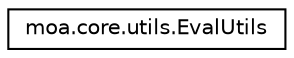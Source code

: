 digraph G
{
  edge [fontname="Helvetica",fontsize="10",labelfontname="Helvetica",labelfontsize="10"];
  node [fontname="Helvetica",fontsize="10",shape=record];
  rankdir=LR;
  Node1 [label="moa.core.utils.EvalUtils",height=0.2,width=0.4,color="black", fillcolor="white", style="filled",URL="$classmoa_1_1core_1_1utils_1_1EvalUtils.html",tooltip="Evaluation Utilities."];
}
